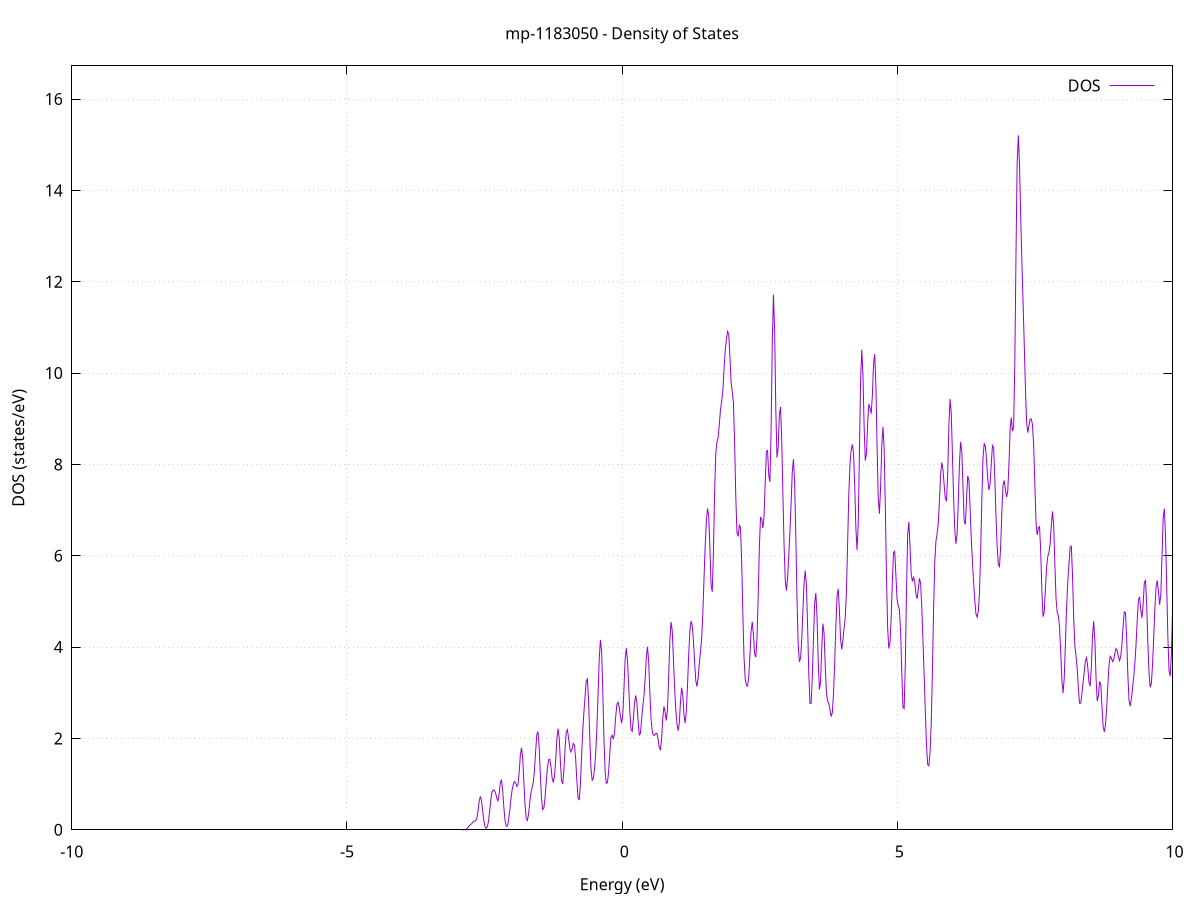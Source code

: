 set title 'mp-1183050 - Density of States'
set xlabel 'Energy (eV)'
set ylabel 'DOS (states/eV)'
set grid
set xrange [-10:10]
set yrange [0:16.726]
set xzeroaxis lt -1
set terminal png size 800,600
set output 'mp-1183050_dos_gnuplot.png'
plot '-' using 1:2 with lines title 'DOS'
-29.060900 0.000000
-29.039500 0.000000
-29.018100 0.000000
-28.996700 0.000000
-28.975300 0.000000
-28.953900 0.000000
-28.932500 0.000000
-28.911100 0.000000
-28.889700 0.000000
-28.868400 0.000000
-28.847000 0.000000
-28.825600 0.000000
-28.804200 0.000000
-28.782800 0.000000
-28.761400 0.000000
-28.740000 0.000000
-28.718600 0.000000
-28.697200 0.000000
-28.675800 0.000000
-28.654400 0.000000
-28.633000 0.000000
-28.611600 0.000000
-28.590300 0.000000
-28.568900 0.000000
-28.547500 0.000000
-28.526100 0.000000
-28.504700 0.000000
-28.483300 0.000000
-28.461900 0.000000
-28.440500 0.000000
-28.419100 0.000000
-28.397700 0.000000
-28.376300 0.000000
-28.354900 0.000000
-28.333600 0.000000
-28.312200 0.000000
-28.290800 0.000000
-28.269400 0.000000
-28.248000 0.000000
-28.226600 0.000000
-28.205200 0.000000
-28.183800 0.000000
-28.162400 0.000000
-28.141000 0.000000
-28.119600 0.000000
-28.098200 0.000000
-28.076800 0.000000
-28.055500 0.000000
-28.034100 0.000000
-28.012700 0.000000
-27.991300 0.000000
-27.969900 0.000000
-27.948500 0.000000
-27.927100 0.000000
-27.905700 0.000000
-27.884300 0.000000
-27.862900 0.000000
-27.841500 0.000000
-27.820100 0.000000
-27.798700 0.000000
-27.777400 0.000000
-27.756000 0.000000
-27.734600 0.000000
-27.713200 0.000000
-27.691800 0.000000
-27.670400 0.000000
-27.649000 0.000000
-27.627600 0.000000
-27.606200 0.000000
-27.584800 0.000000
-27.563400 0.000000
-27.542000 0.000000
-27.520600 0.000000
-27.499300 0.000000
-27.477900 0.000000
-27.456500 0.000000
-27.435100 0.000000
-27.413700 0.000000
-27.392300 0.000000
-27.370900 0.000000
-27.349500 0.000000
-27.328100 0.000000
-27.306700 0.000000
-27.285300 0.000100
-27.263900 0.001200
-27.242500 0.014200
-27.221200 0.117200
-27.199800 0.677300
-27.178400 2.740600
-27.157000 7.769300
-27.135600 15.436100
-27.114200 21.499500
-27.092800 20.994800
-27.071400 14.374200
-27.050000 6.898900
-27.028600 2.320400
-27.007200 0.546800
-26.985800 0.090200
-26.964400 0.010400
-26.943100 0.000800
-26.921700 0.000000
-26.900300 0.000000
-26.878900 0.000000
-26.857500 0.000000
-26.836100 0.000000
-26.814700 0.000000
-26.793300 0.000000
-26.771900 0.000000
-26.750500 0.000000
-26.729100 0.000000
-26.707700 0.000000
-26.686400 0.000000
-26.665000 0.000000
-26.643600 0.000000
-26.622200 0.000000
-26.600800 0.000000
-26.579400 0.000000
-26.558000 0.000000
-26.536600 0.000000
-26.515200 0.000000
-26.493800 0.000000
-26.472400 0.000000
-26.451000 0.000000
-26.429600 0.000000
-26.408300 0.000000
-26.386900 0.000000
-26.365500 0.000000
-26.344100 0.000000
-26.322700 0.000000
-26.301300 0.000000
-26.279900 0.000000
-26.258500 0.000000
-26.237100 0.000000
-26.215700 0.000000
-26.194300 0.000000
-26.172900 0.000000
-26.151500 0.000000
-26.130200 0.000000
-26.108800 0.000000
-26.087400 0.000000
-26.066000 0.000000
-26.044600 0.000000
-26.023200 0.000000
-26.001800 0.000000
-25.980400 0.000000
-25.959000 0.000000
-25.937600 0.000000
-25.916200 0.000000
-25.894800 0.000000
-25.873400 0.000000
-25.852100 0.000000
-25.830700 0.000000
-25.809300 0.000000
-25.787900 0.000000
-25.766500 0.000000
-25.745100 0.000000
-25.723700 0.000000
-25.702300 0.000000
-25.680900 0.000000
-25.659500 0.000000
-25.638100 0.000000
-25.616700 0.000000
-25.595300 0.000000
-25.574000 0.000000
-25.552600 0.000000
-25.531200 0.000000
-25.509800 0.000000
-25.488400 0.000000
-25.467000 0.000000
-25.445600 0.000000
-25.424200 0.000000
-25.402800 0.000000
-25.381400 0.000000
-25.360000 0.000000
-25.338600 0.000000
-25.317200 0.000000
-25.295900 0.000000
-25.274500 0.000000
-25.253100 0.000000
-25.231700 0.000000
-25.210300 0.000000
-25.188900 0.000000
-25.167500 0.000000
-25.146100 0.000000
-25.124700 0.000000
-25.103300 0.000000
-25.081900 0.000000
-25.060500 0.000000
-25.039200 0.000000
-25.017800 0.000000
-24.996400 0.000000
-24.975000 0.000000
-24.953600 0.000000
-24.932200 0.000000
-24.910800 0.000000
-24.889400 0.000000
-24.868000 0.000000
-24.846600 0.000000
-24.825200 0.000000
-24.803800 0.000000
-24.782400 0.000000
-24.761100 0.000000
-24.739700 0.000000
-24.718300 0.000000
-24.696900 0.000000
-24.675500 0.000000
-24.654100 0.000000
-24.632700 0.000000
-24.611300 0.000000
-24.589900 0.000000
-24.568500 0.000000
-24.547100 0.000000
-24.525700 0.000000
-24.504300 0.000000
-24.483000 0.000000
-24.461600 0.000000
-24.440200 0.000000
-24.418800 0.000000
-24.397400 0.000000
-24.376000 0.000000
-24.354600 0.000000
-24.333200 0.000000
-24.311800 0.000000
-24.290400 0.000000
-24.269000 0.000000
-24.247600 0.000000
-24.226200 0.000000
-24.204900 0.000000
-24.183500 0.000000
-24.162100 0.000000
-24.140700 0.000000
-24.119300 0.000000
-24.097900 0.000000
-24.076500 0.000000
-24.055100 0.000000
-24.033700 0.000000
-24.012300 0.000000
-23.990900 0.000000
-23.969500 0.000000
-23.948100 0.000000
-23.926800 0.000000
-23.905400 0.000000
-23.884000 0.000000
-23.862600 0.000000
-23.841200 0.000000
-23.819800 0.000000
-23.798400 0.000000
-23.777000 0.000000
-23.755600 0.000000
-23.734200 0.000000
-23.712800 0.000000
-23.691400 0.000000
-23.670000 0.000000
-23.648700 0.000000
-23.627300 0.000000
-23.605900 0.000000
-23.584500 0.000000
-23.563100 0.000000
-23.541700 0.000000
-23.520300 0.000000
-23.498900 0.000000
-23.477500 0.000000
-23.456100 0.000000
-23.434700 0.000000
-23.413300 0.000000
-23.392000 0.000000
-23.370600 0.000000
-23.349200 0.000000
-23.327800 0.000000
-23.306400 0.000000
-23.285000 0.000000
-23.263600 0.000000
-23.242200 0.000000
-23.220800 0.000000
-23.199400 0.000000
-23.178000 0.000000
-23.156600 0.000000
-23.135200 0.000000
-23.113900 0.000000
-23.092500 0.000000
-23.071100 0.000000
-23.049700 0.000000
-23.028300 0.000000
-23.006900 0.000000
-22.985500 0.000000
-22.964100 0.000000
-22.942700 0.000000
-22.921300 0.000000
-22.899900 0.000000
-22.878500 0.000000
-22.857100 0.000000
-22.835800 0.000000
-22.814400 0.000000
-22.793000 0.000000
-22.771600 0.000000
-22.750200 0.000000
-22.728800 0.000000
-22.707400 0.000000
-22.686000 0.000000
-22.664600 0.000000
-22.643200 0.000000
-22.621800 0.000000
-22.600400 0.000000
-22.579000 0.000000
-22.557700 0.000000
-22.536300 0.000000
-22.514900 0.000000
-22.493500 0.000000
-22.472100 0.000000
-22.450700 0.000000
-22.429300 0.000000
-22.407900 0.000000
-22.386500 0.000000
-22.365100 0.000000
-22.343700 0.000000
-22.322300 0.000000
-22.300900 0.000000
-22.279600 0.000000
-22.258200 0.000000
-22.236800 0.000000
-22.215400 0.000000
-22.194000 0.000100
-22.172600 0.001400
-22.151200 0.016300
-22.129800 0.141100
-22.108400 0.884900
-22.087000 4.053600
-22.065600 13.699100
-22.044200 34.660900
-22.022800 67.172300
-22.001500 103.187300
-21.980100 131.180600
-21.958700 142.873800
-21.937300 133.516900
-21.915900 103.470300
-21.894500 63.480200
-21.873100 29.662700
-21.851700 10.282900
-21.830300 2.600600
-21.808900 0.474600
-21.787500 0.062100
-21.766100 0.005800
-21.744800 0.000400
-21.723400 0.000000
-21.702000 0.000000
-21.680600 0.000000
-21.659200 0.000000
-21.637800 0.000000
-21.616400 0.000000
-21.595000 0.000000
-21.573600 0.000000
-21.552200 0.000000
-21.530800 0.000000
-21.509400 0.000000
-21.488000 0.000000
-21.466700 0.000000
-21.445300 0.000000
-21.423900 0.000000
-21.402500 0.000000
-21.381100 0.000000
-21.359700 0.000000
-21.338300 0.000000
-21.316900 0.000000
-21.295500 0.000000
-21.274100 0.000000
-21.252700 0.000000
-21.231300 0.000000
-21.209900 0.000000
-21.188600 0.000000
-21.167200 0.000000
-21.145800 0.000000
-21.124400 0.000000
-21.103000 0.000000
-21.081600 0.000000
-21.060200 0.000000
-21.038800 0.000000
-21.017400 0.000000
-20.996000 0.000000
-20.974600 0.000000
-20.953200 0.000000
-20.931800 0.000000
-20.910500 0.000000
-20.889100 0.000000
-20.867700 0.000000
-20.846300 0.000000
-20.824900 0.000000
-20.803500 0.000000
-20.782100 0.000000
-20.760700 0.000000
-20.739300 0.000000
-20.717900 0.000000
-20.696500 0.000000
-20.675100 0.000000
-20.653700 0.000000
-20.632400 0.000000
-20.611000 0.000000
-20.589600 0.000000
-20.568200 0.000000
-20.546800 0.000000
-20.525400 0.000000
-20.504000 0.000000
-20.482600 0.000000
-20.461200 0.000000
-20.439800 0.000000
-20.418400 0.000000
-20.397000 0.000000
-20.375600 0.000000
-20.354300 0.000000
-20.332900 0.000000
-20.311500 0.000000
-20.290100 0.000000
-20.268700 0.000000
-20.247300 0.000000
-20.225900 0.000000
-20.204500 0.000000
-20.183100 0.000000
-20.161700 0.000000
-20.140300 0.000000
-20.118900 0.000000
-20.097500 0.000000
-20.076200 0.000000
-20.054800 0.000000
-20.033400 0.000000
-20.012000 0.000000
-19.990600 0.000000
-19.969200 0.000000
-19.947800 0.000000
-19.926400 0.000000
-19.905000 0.000000
-19.883600 0.000000
-19.862200 0.000000
-19.840800 0.000000
-19.819500 0.000000
-19.798100 0.000000
-19.776700 0.000000
-19.755300 0.000000
-19.733900 0.000000
-19.712500 0.000000
-19.691100 0.000000
-19.669700 0.000000
-19.648300 0.000000
-19.626900 0.000000
-19.605500 0.000000
-19.584100 0.000000
-19.562700 0.000000
-19.541400 0.000000
-19.520000 0.000000
-19.498600 0.000000
-19.477200 0.000000
-19.455800 0.000000
-19.434400 0.000000
-19.413000 0.000000
-19.391600 0.000000
-19.370200 0.000000
-19.348800 0.000000
-19.327400 0.000000
-19.306000 0.000000
-19.284600 0.000000
-19.263300 0.000000
-19.241900 0.000000
-19.220500 0.000000
-19.199100 0.000000
-19.177700 0.000000
-19.156300 0.000000
-19.134900 0.000000
-19.113500 0.000000
-19.092100 0.000000
-19.070700 0.000000
-19.049300 0.000000
-19.027900 0.000000
-19.006500 0.000000
-18.985200 0.000000
-18.963800 0.000000
-18.942400 0.000000
-18.921000 0.000000
-18.899600 0.000000
-18.878200 0.000000
-18.856800 0.000000
-18.835400 0.000000
-18.814000 0.000000
-18.792600 0.000000
-18.771200 0.000000
-18.749800 0.000000
-18.728400 0.000000
-18.707100 0.000000
-18.685700 0.000000
-18.664300 0.000000
-18.642900 0.000000
-18.621500 0.000000
-18.600100 0.000000
-18.578700 0.000000
-18.557300 0.000000
-18.535900 0.000000
-18.514500 0.000000
-18.493100 0.000000
-18.471700 0.000000
-18.450300 0.000000
-18.429000 0.000000
-18.407600 0.000000
-18.386200 0.000000
-18.364800 0.000000
-18.343400 0.000000
-18.322000 0.000000
-18.300600 0.000000
-18.279200 0.000000
-18.257800 0.000000
-18.236400 0.000000
-18.215000 0.000000
-18.193600 0.000000
-18.172300 0.000000
-18.150900 0.000000
-18.129500 0.000000
-18.108100 0.000000
-18.086700 0.000000
-18.065300 0.000000
-18.043900 0.000000
-18.022500 0.000000
-18.001100 0.000000
-17.979700 0.000000
-17.958300 0.000000
-17.936900 0.000000
-17.915500 0.000000
-17.894200 0.000000
-17.872800 0.000000
-17.851400 0.000000
-17.830000 0.000000
-17.808600 0.000000
-17.787200 0.000000
-17.765800 0.000000
-17.744400 0.000000
-17.723000 0.000000
-17.701600 0.000000
-17.680200 0.000000
-17.658800 0.000000
-17.637400 0.000000
-17.616100 0.000000
-17.594700 0.000000
-17.573300 0.000000
-17.551900 0.000000
-17.530500 0.000000
-17.509100 0.000000
-17.487700 0.000000
-17.466300 0.000000
-17.444900 0.000000
-17.423500 0.000000
-17.402100 0.000000
-17.380700 0.000000
-17.359300 0.000000
-17.338000 0.000000
-17.316600 0.000000
-17.295200 0.000000
-17.273800 0.000000
-17.252400 0.000000
-17.231000 0.000000
-17.209600 0.000000
-17.188200 0.000000
-17.166800 0.000000
-17.145400 0.000000
-17.124000 0.000000
-17.102600 0.000000
-17.081200 0.000000
-17.059900 0.000000
-17.038500 0.000000
-17.017100 0.000000
-16.995700 0.000000
-16.974300 0.000000
-16.952900 0.000000
-16.931500 0.000000
-16.910100 0.000000
-16.888700 0.000000
-16.867300 0.000000
-16.845900 0.000000
-16.824500 0.000000
-16.803100 0.000000
-16.781800 0.000000
-16.760400 0.000000
-16.739000 0.000000
-16.717600 0.000000
-16.696200 0.000000
-16.674800 0.000000
-16.653400 0.000000
-16.632000 0.000000
-16.610600 0.000000
-16.589200 0.000000
-16.567800 0.000000
-16.546400 0.000000
-16.525100 0.000000
-16.503700 0.000000
-16.482300 0.000000
-16.460900 0.000000
-16.439500 0.000000
-16.418100 0.000000
-16.396700 0.000000
-16.375300 0.000000
-16.353900 0.000000
-16.332500 0.000000
-16.311100 0.000000
-16.289700 0.000000
-16.268300 0.000000
-16.247000 0.000000
-16.225600 0.000000
-16.204200 0.000000
-16.182800 0.000000
-16.161400 0.000000
-16.140000 0.000000
-16.118600 0.000000
-16.097200 0.000000
-16.075800 0.000000
-16.054400 0.000000
-16.033000 0.000000
-16.011600 0.000000
-15.990200 0.000000
-15.968900 0.000000
-15.947500 0.000000
-15.926100 0.000000
-15.904700 0.000000
-15.883300 0.000000
-15.861900 0.000000
-15.840500 0.000000
-15.819100 0.000000
-15.797700 0.000000
-15.776300 0.000000
-15.754900 0.000000
-15.733500 0.000000
-15.712100 0.000000
-15.690800 0.000000
-15.669400 0.000000
-15.648000 0.000000
-15.626600 0.000000
-15.605200 0.000000
-15.583800 0.000000
-15.562400 0.000000
-15.541000 0.000000
-15.519600 0.000000
-15.498200 0.000000
-15.476800 0.000000
-15.455400 0.000000
-15.434000 0.000000
-15.412700 0.000000
-15.391300 0.000000
-15.369900 0.000000
-15.348500 0.000000
-15.327100 0.000000
-15.305700 0.000000
-15.284300 0.000000
-15.262900 0.000000
-15.241500 0.000000
-15.220100 0.000000
-15.198700 0.000000
-15.177300 0.000000
-15.155900 0.000000
-15.134600 0.000000
-15.113200 0.000000
-15.091800 0.000000
-15.070400 0.000000
-15.049000 0.000000
-15.027600 0.000000
-15.006200 0.000000
-14.984800 0.000000
-14.963400 0.000000
-14.942000 0.000000
-14.920600 0.000000
-14.899200 0.000000
-14.877900 0.000000
-14.856500 0.000000
-14.835100 0.000000
-14.813700 0.000000
-14.792300 0.000000
-14.770900 0.000000
-14.749500 0.000000
-14.728100 0.000000
-14.706700 0.000000
-14.685300 0.000000
-14.663900 0.000000
-14.642500 0.000000
-14.621100 0.000000
-14.599800 0.000000
-14.578400 0.000000
-14.557000 0.000000
-14.535600 0.000000
-14.514200 0.000000
-14.492800 0.000000
-14.471400 0.000000
-14.450000 0.000000
-14.428600 0.000000
-14.407200 0.000000
-14.385800 0.000000
-14.364400 0.000000
-14.343000 0.000000
-14.321700 0.000000
-14.300300 0.000000
-14.278900 0.000000
-14.257500 0.000000
-14.236100 0.000000
-14.214700 0.000000
-14.193300 0.000000
-14.171900 0.000000
-14.150500 0.000000
-14.129100 0.000000
-14.107700 0.000000
-14.086300 0.000000
-14.064900 0.000000
-14.043600 0.000000
-14.022200 0.000000
-14.000800 0.000000
-13.979400 0.000000
-13.958000 0.000000
-13.936600 0.000000
-13.915200 0.000000
-13.893800 0.000000
-13.872400 0.000000
-13.851000 0.000000
-13.829600 0.000000
-13.808200 0.000000
-13.786800 0.000000
-13.765500 0.000000
-13.744100 0.000000
-13.722700 0.000000
-13.701300 0.000000
-13.679900 0.000000
-13.658500 0.000000
-13.637100 0.000000
-13.615700 0.000000
-13.594300 0.000000
-13.572900 0.000000
-13.551500 0.000000
-13.530100 0.000000
-13.508700 0.000000
-13.487400 0.000000
-13.466000 0.000000
-13.444600 0.000000
-13.423200 0.000000
-13.401800 0.000000
-13.380400 0.000000
-13.359000 0.000000
-13.337600 0.000000
-13.316200 0.000000
-13.294800 0.000000
-13.273400 0.000000
-13.252000 0.000000
-13.230700 0.000000
-13.209300 0.000000
-13.187900 0.000000
-13.166500 0.000000
-13.145100 0.000000
-13.123700 0.000000
-13.102300 0.000000
-13.080900 0.000000
-13.059500 0.000000
-13.038100 0.000000
-13.016700 0.000000
-12.995300 0.000000
-12.973900 0.000000
-12.952600 0.000000
-12.931200 0.000000
-12.909800 0.000000
-12.888400 0.000000
-12.867000 0.000000
-12.845600 0.000000
-12.824200 0.000000
-12.802800 0.000000
-12.781400 0.000000
-12.760000 0.000000
-12.738600 0.000000
-12.717200 0.000000
-12.695800 0.000000
-12.674500 0.000000
-12.653100 0.000000
-12.631700 0.000000
-12.610300 0.000000
-12.588900 0.000900
-12.567500 0.012600
-12.546100 0.118500
-12.524700 0.790800
-12.503300 3.742600
-12.481900 12.599100
-12.460500 30.256300
-12.439100 51.987900
-12.417700 64.092200
-12.396400 56.820700
-12.375000 36.276800
-12.353600 16.685300
-12.332200 5.524300
-12.310800 1.314100
-12.289400 0.224000
-12.268000 0.027300
-12.246600 0.002400
-12.225200 0.000100
-12.203800 0.000000
-12.182400 0.000000
-12.161000 0.000000
-12.139600 0.000000
-12.118300 0.000000
-12.096900 0.000000
-12.075500 0.000000
-12.054100 0.000000
-12.032700 0.000000
-12.011300 0.000000
-11.989900 0.000000
-11.968500 0.000000
-11.947100 0.000000
-11.925700 0.000000
-11.904300 0.000000
-11.882900 0.000000
-11.861500 0.000000
-11.840200 0.000000
-11.818800 0.000000
-11.797400 0.000000
-11.776000 0.000000
-11.754600 0.000000
-11.733200 0.000000
-11.711800 0.000000
-11.690400 0.000000
-11.669000 0.000000
-11.647600 0.000000
-11.626200 0.000000
-11.604800 0.000000
-11.583500 0.000000
-11.562100 0.000000
-11.540700 0.000000
-11.519300 0.000000
-11.497900 0.000000
-11.476500 0.000000
-11.455100 0.000000
-11.433700 0.000000
-11.412300 0.000000
-11.390900 0.000000
-11.369500 0.000000
-11.348100 0.000000
-11.326700 0.000000
-11.305400 0.000000
-11.284000 0.000000
-11.262600 0.000000
-11.241200 0.000000
-11.219800 0.000000
-11.198400 0.000000
-11.177000 0.000000
-11.155600 0.000000
-11.134200 0.000000
-11.112800 0.000000
-11.091400 0.000000
-11.070000 0.000000
-11.048600 0.000000
-11.027300 0.000000
-11.005900 0.000000
-10.984500 0.000000
-10.963100 0.000000
-10.941700 0.000000
-10.920300 0.000000
-10.898900 0.000000
-10.877500 0.000000
-10.856100 0.000000
-10.834700 0.000000
-10.813300 0.000000
-10.791900 0.000000
-10.770500 0.000000
-10.749200 0.000000
-10.727800 0.000000
-10.706400 0.000000
-10.685000 0.000000
-10.663600 0.000000
-10.642200 0.000000
-10.620800 0.000000
-10.599400 0.000000
-10.578000 0.000000
-10.556600 0.000000
-10.535200 0.000000
-10.513800 0.000000
-10.492400 0.000000
-10.471100 0.000000
-10.449700 0.000000
-10.428300 0.000000
-10.406900 0.000000
-10.385500 0.000000
-10.364100 0.000000
-10.342700 0.000000
-10.321300 0.000000
-10.299900 0.000000
-10.278500 0.000000
-10.257100 0.000000
-10.235700 0.000000
-10.214300 0.000000
-10.193000 0.000000
-10.171600 0.000000
-10.150200 0.000000
-10.128800 0.000000
-10.107400 0.000000
-10.086000 0.000000
-10.064600 0.000000
-10.043200 0.000000
-10.021800 0.000000
-10.000400 0.000000
-9.979000 0.000000
-9.957600 0.000000
-9.936300 0.000000
-9.914900 0.000000
-9.893500 0.000000
-9.872100 0.000000
-9.850700 0.000000
-9.829300 0.000000
-9.807900 0.000000
-9.786500 0.000000
-9.765100 0.000000
-9.743700 0.000000
-9.722300 0.000000
-9.700900 0.000000
-9.679500 0.000000
-9.658200 0.000000
-9.636800 0.000000
-9.615400 0.000000
-9.594000 0.000000
-9.572600 0.000000
-9.551200 0.000000
-9.529800 0.000000
-9.508400 0.000000
-9.487000 0.000000
-9.465600 0.000000
-9.444200 0.000000
-9.422800 0.000000
-9.401400 0.000000
-9.380100 0.000000
-9.358700 0.000000
-9.337300 0.000000
-9.315900 0.000000
-9.294500 0.000000
-9.273100 0.000000
-9.251700 0.000000
-9.230300 0.000000
-9.208900 0.000000
-9.187500 0.000000
-9.166100 0.000000
-9.144700 0.000000
-9.123300 0.000000
-9.102000 0.000000
-9.080600 0.000000
-9.059200 0.000000
-9.037800 0.000000
-9.016400 0.000000
-8.995000 0.000000
-8.973600 0.000000
-8.952200 0.000000
-8.930800 0.000000
-8.909400 0.000000
-8.888000 0.000000
-8.866600 0.000000
-8.845200 0.000000
-8.823900 0.000000
-8.802500 0.000000
-8.781100 0.000000
-8.759700 0.000000
-8.738300 0.000000
-8.716900 0.000000
-8.695500 0.000000
-8.674100 0.000000
-8.652700 0.000000
-8.631300 0.000000
-8.609900 0.000000
-8.588500 0.000000
-8.567100 0.000000
-8.545800 0.000000
-8.524400 0.000000
-8.503000 0.000000
-8.481600 0.000000
-8.460200 0.000000
-8.438800 0.000000
-8.417400 0.000000
-8.396000 0.000000
-8.374600 0.000000
-8.353200 0.000000
-8.331800 0.000000
-8.310400 0.000000
-8.289100 0.000000
-8.267700 0.000000
-8.246300 0.000000
-8.224900 0.000000
-8.203500 0.000000
-8.182100 0.000000
-8.160700 0.000000
-8.139300 0.000000
-8.117900 0.000000
-8.096500 0.000000
-8.075100 0.000000
-8.053700 0.000000
-8.032300 0.000000
-8.011000 0.000000
-7.989600 0.000000
-7.968200 0.000000
-7.946800 0.000000
-7.925400 0.000000
-7.904000 0.000000
-7.882600 0.000000
-7.861200 0.000000
-7.839800 0.000000
-7.818400 0.000000
-7.797000 0.000000
-7.775600 0.000000
-7.754200 0.000000
-7.732900 0.000000
-7.711500 0.000000
-7.690100 0.000000
-7.668700 0.000000
-7.647300 0.000000
-7.625900 0.000000
-7.604500 0.000000
-7.583100 0.000000
-7.561700 0.000000
-7.540300 0.000000
-7.518900 0.000000
-7.497500 0.000000
-7.476100 0.000000
-7.454800 0.000000
-7.433400 0.000000
-7.412000 0.000000
-7.390600 0.000000
-7.369200 0.000000
-7.347800 0.000000
-7.326400 0.000000
-7.305000 0.000000
-7.283600 0.000000
-7.262200 0.000000
-7.240800 0.000000
-7.219400 0.000000
-7.198000 0.000000
-7.176700 0.000000
-7.155300 0.000000
-7.133900 0.000000
-7.112500 0.000000
-7.091100 0.000000
-7.069700 0.000000
-7.048300 0.000000
-7.026900 0.000000
-7.005500 0.000000
-6.984100 0.000000
-6.962700 0.000000
-6.941300 0.000000
-6.919900 0.000000
-6.898600 0.000000
-6.877200 0.000000
-6.855800 0.000000
-6.834400 0.000000
-6.813000 0.000000
-6.791600 0.000000
-6.770200 0.000000
-6.748800 0.000000
-6.727400 0.000000
-6.706000 0.000000
-6.684600 0.000000
-6.663200 0.000000
-6.641900 0.000000
-6.620500 0.000000
-6.599100 0.000000
-6.577700 0.000000
-6.556300 0.000000
-6.534900 0.000000
-6.513500 0.000000
-6.492100 0.000000
-6.470700 0.000000
-6.449300 0.000000
-6.427900 0.000000
-6.406500 0.000000
-6.385100 0.000000
-6.363800 0.000000
-6.342400 0.000000
-6.321000 0.000000
-6.299600 0.000000
-6.278200 0.000000
-6.256800 0.000000
-6.235400 0.000000
-6.214000 0.000000
-6.192600 0.000000
-6.171200 0.000000
-6.149800 0.000000
-6.128400 0.000000
-6.107000 0.000000
-6.085700 0.000000
-6.064300 0.000000
-6.042900 0.000000
-6.021500 0.000000
-6.000100 0.000000
-5.978700 0.000000
-5.957300 0.000000
-5.935900 0.000000
-5.914500 0.000000
-5.893100 0.000000
-5.871700 0.000000
-5.850300 0.000000
-5.828900 0.000000
-5.807600 0.000000
-5.786200 0.000000
-5.764800 0.000000
-5.743400 0.000000
-5.722000 0.000000
-5.700600 0.000000
-5.679200 0.000000
-5.657800 0.000000
-5.636400 0.000000
-5.615000 0.000000
-5.593600 0.000000
-5.572200 0.000000
-5.550800 0.000000
-5.529500 0.000000
-5.508100 0.000000
-5.486700 0.000000
-5.465300 0.000000
-5.443900 0.000000
-5.422500 0.000000
-5.401100 0.000000
-5.379700 0.000000
-5.358300 0.000000
-5.336900 0.000000
-5.315500 0.000000
-5.294100 0.000000
-5.272700 0.000000
-5.251400 0.000000
-5.230000 0.000000
-5.208600 0.000000
-5.187200 0.000000
-5.165800 0.000000
-5.144400 0.000000
-5.123000 0.000000
-5.101600 0.000000
-5.080200 0.000000
-5.058800 0.000000
-5.037400 0.000000
-5.016000 0.000000
-4.994700 0.000000
-4.973300 0.000000
-4.951900 0.000000
-4.930500 0.000000
-4.909100 0.000000
-4.887700 0.000000
-4.866300 0.000000
-4.844900 0.000000
-4.823500 0.000000
-4.802100 0.000000
-4.780700 0.000000
-4.759300 0.000000
-4.737900 0.000000
-4.716600 0.000000
-4.695200 0.000000
-4.673800 0.000000
-4.652400 0.000000
-4.631000 0.000000
-4.609600 0.000000
-4.588200 0.000000
-4.566800 0.000000
-4.545400 0.000000
-4.524000 0.000000
-4.502600 0.000000
-4.481200 0.000000
-4.459800 0.000000
-4.438500 0.000000
-4.417100 0.000000
-4.395700 0.000000
-4.374300 0.000000
-4.352900 0.000000
-4.331500 0.000000
-4.310100 0.000000
-4.288700 0.000000
-4.267300 0.000000
-4.245900 0.000000
-4.224500 0.000000
-4.203100 0.000000
-4.181700 0.000000
-4.160400 0.000000
-4.139000 0.000000
-4.117600 0.000000
-4.096200 0.000000
-4.074800 0.000000
-4.053400 0.000000
-4.032000 0.000000
-4.010600 0.000000
-3.989200 0.000000
-3.967800 0.000000
-3.946400 0.000000
-3.925000 0.000000
-3.903600 0.000000
-3.882300 0.000000
-3.860900 0.000000
-3.839500 0.000000
-3.818100 0.000000
-3.796700 0.000000
-3.775300 0.000000
-3.753900 0.000000
-3.732500 0.000000
-3.711100 0.000000
-3.689700 0.000000
-3.668300 0.000000
-3.646900 0.000000
-3.625500 0.000000
-3.604200 0.000000
-3.582800 0.000000
-3.561400 0.000000
-3.540000 0.000000
-3.518600 0.000000
-3.497200 0.000000
-3.475800 0.000000
-3.454400 0.000000
-3.433000 0.000000
-3.411600 0.000000
-3.390200 0.000000
-3.368800 0.000000
-3.347500 0.000000
-3.326100 0.000000
-3.304700 0.000000
-3.283300 0.000000
-3.261900 0.000000
-3.240500 0.000000
-3.219100 0.000000
-3.197700 0.000000
-3.176300 0.000000
-3.154900 0.000000
-3.133500 0.000000
-3.112100 0.000000
-3.090700 0.000000
-3.069400 0.000000
-3.048000 0.000000
-3.026600 0.000000
-3.005200 0.000000
-2.983800 0.000000
-2.962400 0.000000
-2.941000 0.000000
-2.919600 0.000000
-2.898200 0.000100
-2.876800 0.000600
-2.855400 0.003500
-2.834000 0.013300
-2.812600 0.035600
-2.791300 0.068100
-2.769900 0.097400
-2.748500 0.117500
-2.727100 0.142000
-2.705700 0.175000
-2.684300 0.193000
-2.662900 0.195400
-2.641500 0.244800
-2.620100 0.400800
-2.598700 0.613300
-2.577300 0.729600
-2.555900 0.645500
-2.534500 0.419700
-2.513200 0.199200
-2.491800 0.070500
-2.470400 0.030900
-2.449000 0.064500
-2.427600 0.190000
-2.406200 0.417800
-2.384800 0.671900
-2.363400 0.830400
-2.342000 0.871300
-2.320600 0.860700
-2.299200 0.803900
-2.277800 0.689200
-2.256400 0.634600
-2.235100 0.777200
-2.213700 1.024900
-2.192300 1.098600
-2.170900 0.868400
-2.149500 0.496000
-2.128100 0.206700
-2.106700 0.077900
-2.085300 0.083000
-2.063900 0.201800
-2.042500 0.418800
-2.021100 0.668700
-1.999700 0.868100
-1.978300 0.994300
-1.957000 1.054000
-1.935600 1.025800
-1.914200 0.950900
-1.892800 0.989300
-1.871400 1.253500
-1.850000 1.624100
-1.828600 1.799800
-1.807200 1.573900
-1.785800 1.052200
-1.764400 0.538400
-1.743000 0.246700
-1.721600 0.203700
-1.700300 0.348500
-1.678900 0.592800
-1.657500 0.810700
-1.636100 0.927200
-1.614700 1.035700
-1.593300 1.295100
-1.571900 1.710800
-1.550500 2.085700
-1.529100 2.152100
-1.507700 1.797300
-1.486300 1.199500
-1.464900 0.682000
-1.443500 0.441100
-1.422200 0.475600
-1.400800 0.706500
-1.379400 1.039200
-1.358000 1.350100
-1.336600 1.534500
-1.315200 1.542100
-1.293800 1.374200
-1.272400 1.141400
-1.251000 1.033000
-1.229600 1.160900
-1.208200 1.518100
-1.186800 1.969400
-1.165400 2.215600
-1.144100 2.018100
-1.122700 1.510500
-1.101300 1.081200
-1.079900 1.005400
-1.058500 1.300700
-1.037100 1.780400
-1.015700 2.145400
-0.994300 2.192500
-0.972900 1.997100
-0.951500 1.786100
-0.930100 1.706300
-0.908700 1.775400
-0.887300 1.890400
-0.866000 1.855400
-0.844600 1.553600
-0.823200 1.087600
-0.801800 0.708100
-0.780400 0.649000
-0.759000 0.990800
-0.737600 1.589100
-0.716200 2.164300
-0.694800 2.572900
-0.673400 2.924600
-0.652000 3.262500
-0.630600 3.303000
-0.609200 2.803400
-0.587900 1.995500
-0.566500 1.346900
-0.545100 1.084200
-0.523700 1.127300
-0.502300 1.327100
-0.480900 1.661300
-0.459500 2.204800
-0.438100 2.951700
-0.416700 3.717500
-0.395300 4.157100
-0.373900 3.930200
-0.352500 3.050400
-0.331100 1.998200
-0.309800 1.284700
-0.288400 1.016100
-0.267000 1.033100
-0.245600 1.268900
-0.224200 1.686300
-0.202800 2.030700
-0.181400 2.069600
-0.160000 1.983600
-0.138600 2.119200
-0.117200 2.471000
-0.095800 2.745400
-0.074400 2.792400
-0.053100 2.679700
-0.031700 2.485100
-0.010300 2.336700
0.011100 2.499700
0.032500 3.076700
0.053900 3.728100
0.075300 3.975700
0.096700 3.708400
0.118100 3.164500
0.139500 2.594300
0.160900 2.199700
0.182300 2.154800
0.203700 2.434100
0.225000 2.783800
0.246400 2.940800
0.267800 2.781400
0.289200 2.391100
0.310600 2.076700
0.332000 2.109200
0.353400 2.411700
0.374800 2.698200
0.396200 2.922800
0.417600 3.288800
0.439000 3.775500
0.460400 4.004900
0.481800 3.690700
0.503100 3.020400
0.524500 2.442500
0.545900 2.162800
0.567300 2.073600
0.588700 2.067100
0.610100 2.108000
0.631500 2.112000
0.652900 1.993500
0.674300 1.802000
0.695700 1.741100
0.717100 1.997400
0.738500 2.451900
0.759900 2.699700
0.781200 2.564200
0.802600 2.393700
0.824000 2.642400
0.845400 3.356500
0.866800 4.149700
0.888200 4.550600
0.909600 4.366900
0.931000 3.777300
0.952400 3.130200
0.973800 2.645300
0.995200 2.322700
1.016600 2.168100
1.038000 2.328100
1.059300 2.783800
1.080700 3.110900
1.102100 2.942100
1.123500 2.510900
1.144900 2.335400
1.166300 2.601100
1.187700 3.164200
1.209100 3.821300
1.230500 4.349500
1.251900 4.569600
1.273300 4.473400
1.294700 4.148100
1.316100 3.687200
1.337400 3.274800
1.358800 3.136000
1.380200 3.316500
1.401600 3.632000
1.423000 3.894200
1.444400 4.182800
1.465800 4.724100
1.487200 5.486800
1.508600 6.210900
1.530000 6.749300
1.551400 7.034800
1.572800 6.883400
1.594200 6.193000
1.615500 5.370100
1.636900 5.209800
1.658300 6.061200
1.679700 7.356500
1.701100 8.239900
1.722500 8.492100
1.743900 8.580400
1.765300 8.870900
1.786700 9.198800
1.808100 9.377200
1.829500 9.617300
1.850900 10.065500
1.872200 10.482100
1.893600 10.731900
1.915000 10.911700
1.936400 10.855200
1.957800 10.358000
1.979200 9.797200
2.000600 9.590300
2.022000 9.349000
2.043400 8.495900
2.064800 7.295200
2.086200 6.507700
2.107600 6.422600
2.129000 6.669500
2.150300 6.620200
2.171700 5.884000
2.193100 4.717500
2.214500 3.764000
2.235900 3.311800
2.257300 3.166100
2.278700 3.148000
2.300100 3.334200
2.321500 3.805500
2.342900 4.351400
2.364300 4.551200
2.385700 4.261600
2.407100 3.856700
2.428400 3.780400
2.449800 4.184000
2.471200 5.064300
2.492600 6.157400
2.514000 6.835800
2.535400 6.809500
2.556800 6.603800
2.578200 6.864600
2.599600 7.608500
2.621000 8.283200
2.642400 8.304200
2.663800 7.759100
2.685200 7.616700
2.706500 8.749500
2.727900 10.663200
2.749300 11.716100
2.770700 10.943100
2.792100 9.211700
2.813500 8.148100
2.834900 8.356000
2.856300 9.078400
2.877700 9.257400
2.899100 8.549200
2.920500 7.370300
2.941900 6.250400
2.963300 5.480900
2.984600 5.236000
3.006000 5.502700
3.027400 5.996300
3.048800 6.522400
3.070200 7.160300
3.091600 7.838600
3.113000 8.112800
3.134400 7.601500
3.155800 6.406600
3.177200 5.047800
3.198600 4.071400
3.220000 3.678400
3.241400 3.752400
3.262700 4.156100
3.284100 4.782700
3.305500 5.401700
3.326900 5.674900
3.348300 5.353900
3.369700 4.475000
3.391100 3.433400
3.412500 2.769800
3.433900 2.769400
3.455300 3.340900
3.476700 4.199600
3.498100 4.961200
3.519400 5.184300
3.540800 4.659600
3.562200 3.719000
3.583600 3.074700
3.605000 3.226700
3.626400 3.967500
3.647800 4.513700
3.669200 4.301200
3.690600 3.581600
3.712000 3.002200
3.733400 2.813500
3.754800 2.769400
3.776200 2.627000
3.797500 2.479500
3.818900 2.568000
3.840300 2.976800
3.861700 3.640500
3.883100 4.440400
3.904500 5.115000
3.925900 5.277300
3.947300 4.816700
3.968700 4.183700
3.990100 3.949700
4.011500 4.151900
4.032900 4.415800
4.054300 4.658600
4.075600 5.228500
4.097000 6.266500
4.118400 7.348700
4.139800 8.012000
4.161200 8.302600
4.182600 8.434800
4.204000 8.258700
4.225400 7.559500
4.246800 6.613800
4.268200 6.128000
4.289600 6.697200
4.311000 8.218300
4.332400 9.816900
4.353700 10.513900
4.375100 9.988600
4.396500 8.838400
4.417900 8.084400
4.439300 8.233400
4.460700 8.896800
4.482100 9.322100
4.503500 9.234100
4.524900 9.112700
4.546300 9.498500
4.567700 10.187300
4.589100 10.414100
4.610500 9.727000
4.631800 8.423500
4.653200 7.260400
4.674600 6.918800
4.696000 7.496300
4.717400 8.391300
4.738800 8.821400
4.760200 8.365100
4.781600 7.098700
4.803000 5.559800
4.824400 4.417600
4.845800 3.968200
4.867200 4.102000
4.888600 4.647400
4.909900 5.434900
4.931300 6.071000
4.952700 6.097200
4.974100 5.564700
4.995500 5.046700
5.016900 4.897800
5.038300 4.823600
5.059700 4.342600
5.081100 3.453300
5.102500 2.681600
5.123900 2.652100
5.145300 3.628100
5.166600 5.201500
5.188000 6.462800
5.209400 6.741400
5.230800 6.203100
5.252200 5.599400
5.273600 5.438200
5.295000 5.527300
5.316400 5.433800
5.337800 5.160900
5.359200 5.058700
5.380600 5.265000
5.402000 5.507400
5.423400 5.397900
5.444700 4.859800
5.466100 4.136100
5.487500 3.383600
5.508900 2.586800
5.530300 1.853000
5.551700 1.427700
5.573100 1.401700
5.594500 1.687300
5.615900 2.323500
5.637300 3.439800
5.658700 4.802400
5.680100 5.848600
5.701500 6.319900
5.722800 6.477600
5.744200 6.716600
5.765600 7.214600
5.787000 7.783800
5.808400 8.041900
5.829800 7.884100
5.851200 7.549700
5.872600 7.244200
5.894000 7.207900
5.915400 7.799900
5.936800 8.825900
5.958200 9.432400
5.979600 9.129900
6.000900 8.236900
6.022300 7.288300
6.043700 6.579900
6.065100 6.262700
6.086500 6.476500
6.107900 7.182300
6.129300 8.022700
6.150700 8.496300
6.172100 8.271700
6.193500 7.483800
6.214900 6.754900
6.236300 6.685800
6.257700 7.236900
6.279000 7.746500
6.300400 7.655200
6.321800 7.055300
6.343200 6.386300
6.364600 5.866900
6.386000 5.430000
6.407400 5.017300
6.428800 4.728800
6.450200 4.654700
6.471600 4.781700
6.493000 5.200100
6.514400 6.081300
6.535800 7.244600
6.557100 8.137400
6.578500 8.463700
6.599900 8.393400
6.621300 8.099900
6.642700 7.688400
6.664100 7.437300
6.685500 7.572600
6.706900 8.009300
6.728300 8.414000
6.749700 8.363200
6.771100 7.725600
6.792500 6.872100
6.813800 6.205300
6.835200 5.809800
6.856600 5.762000
6.878000 6.210400
6.899400 6.968600
6.920800 7.539400
6.942200 7.649500
6.963600 7.458400
6.985000 7.285000
7.006400 7.408600
7.027800 7.987300
7.049200 8.746100
7.070600 9.026200
7.091900 8.729800
7.113300 8.810500
7.134700 10.204700
7.156100 12.586600
7.177500 14.598800
7.198900 15.205800
7.220300 14.551400
7.241700 13.450600
7.263100 12.440800
7.284500 11.557400
7.305900 10.646100
7.327300 9.682700
7.348700 8.934200
7.370000 8.695800
7.391400 8.844900
7.412800 8.991900
7.434200 8.995900
7.455600 8.871100
7.477000 8.422000
7.498400 7.566900
7.519800 6.744000
7.541200 6.453700
7.562600 6.610500
7.584000 6.636300
7.605400 6.097000
7.626800 5.217600
7.648100 4.665200
7.669500 4.770000
7.690900 5.267500
7.712300 5.741500
7.733700 5.985300
7.755100 6.071100
7.776500 6.256900
7.797900 6.664500
7.819300 6.971800
7.840700 6.684600
7.862100 5.842600
7.883500 5.068300
7.904900 4.759900
7.926200 4.687400
7.947600 4.441600
7.969000 3.893900
7.990400 3.270200
8.011800 2.993900
8.033200 3.324500
8.054600 4.092100
8.076000 4.875900
8.097400 5.420900
8.118800 5.825600
8.140200 6.191500
8.161600 6.211600
8.183000 5.580700
8.204300 4.648700
8.225700 4.034900
8.247100 3.795500
8.268500 3.526200
8.289900 3.090500
8.311300 2.771100
8.332700 2.773700
8.354100 2.981500
8.375500 3.225000
8.396900 3.478900
8.418300 3.709900
8.439700 3.768400
8.461000 3.557400
8.482400 3.227800
8.503800 3.142700
8.525200 3.557300
8.546600 4.242700
8.568000 4.568200
8.589400 4.150100
8.610800 3.327100
8.632200 2.818200
8.653600 2.931800
8.675000 3.246000
8.696400 3.178400
8.717800 2.708800
8.739100 2.269300
8.760500 2.141900
8.781900 2.300800
8.803300 2.659400
8.824700 3.146400
8.846100 3.592700
8.867500 3.801000
8.888900 3.765500
8.910300 3.682200
8.931700 3.721500
8.953100 3.864900
8.974500 3.967500
8.995900 3.925800
9.017200 3.785200
9.038600 3.703000
9.060000 3.802200
9.081400 4.079400
9.102800 4.452300
9.124200 4.771100
9.145600 4.755300
9.167000 4.213700
9.188400 3.403700
9.209800 2.832800
9.231200 2.707600
9.252600 2.864200
9.274000 3.101300
9.295300 3.351900
9.316700 3.652300
9.338100 4.070000
9.359500 4.596500
9.380900 5.034900
9.402300 5.099600
9.423700 4.814200
9.445100 4.640700
9.466500 4.927800
9.487900 5.400500
9.509300 5.474700
9.530700 4.941600
9.552100 4.115000
9.573400 3.430800
9.594800 3.117900
9.616200 3.204800
9.637600 3.626400
9.659000 4.238300
9.680400 4.856600
9.701800 5.318500
9.723200 5.458000
9.744600 5.217000
9.766000 4.927000
9.787400 5.145400
9.808800 5.968700
9.830200 6.813000
9.851500 7.031100
9.872900 6.454500
9.894300 5.360300
9.915700 4.224300
9.937100 3.482600
9.958500 3.361700
9.979900 3.860900
10.001300 4.835900
10.022700 6.030100
10.044100 7.006200
10.065500 7.291300
10.086900 6.813300
10.108200 6.065100
10.129600 5.639300
10.151000 5.655200
10.172400 5.840200
10.193800 5.994800
10.215200 6.078500
10.236600 6.063600
10.258000 5.942500
10.279400 5.761900
10.300800 5.634900
10.322200 5.690100
10.343600 5.902400
10.365000 6.146300
10.386300 6.445600
10.407700 6.921200
10.429100 7.521800
10.450500 7.951100
10.471900 7.903900
10.493300 7.365000
10.514700 6.618700
10.536100 6.011800
10.557500 5.707600
10.578900 5.610000
10.600300 5.602900
10.621700 5.833900
10.643100 6.589300
10.664400 7.905500
10.685800 9.418800
10.707200 10.502900
10.728600 10.578100
10.750000 9.548500
10.771400 8.015600
10.792800 6.929000
10.814200 6.808800
10.835600 7.299600
10.857000 7.726300
10.878400 7.905600
10.899800 8.065100
10.921200 8.331200
10.942500 8.698400
10.963900 9.064300
10.985300 9.009100
11.006700 8.146800
11.028100 6.835900
11.049500 5.904300
11.070900 5.767900
11.092300 6.263000
11.113700 6.978500
11.135100 7.533700
11.156500 7.844100
11.177900 8.128300
11.199300 8.567700
11.220600 9.051700
11.242000 9.270900
11.263400 9.019800
11.284800 8.373700
11.306200 7.583700
11.327600 6.805000
11.349000 5.963000
11.370400 4.939500
11.391800 3.798000
11.413200 2.766400
11.434600 2.069900
11.456000 1.788100
11.477400 1.861900
11.498700 2.196300
11.520100 2.647500
11.541500 2.933200
11.562900 2.766900
11.584300 2.173600
11.605700 1.541900
11.627100 1.257200
11.648500 1.347700
11.669900 1.533900
11.691300 1.542300
11.712700 1.352200
11.734100 1.155300
11.755400 1.059900
11.776800 0.949800
11.798200 0.706500
11.819600 0.398700
11.841000 0.165000
11.862400 0.049400
11.883800 0.010700
11.905200 0.001700
11.926600 0.000200
11.948000 0.000000
11.969400 0.000000
11.990800 0.000000
12.012200 0.000000
12.033500 0.000000
12.054900 0.000000
12.076300 0.000000
12.097700 0.000000
12.119100 0.000000
12.140500 0.000000
12.161900 0.000000
12.183300 0.000000
12.204700 0.000000
12.226100 0.000000
12.247500 0.000000
12.268900 0.000000
12.290300 0.000000
12.311600 0.000000
12.333000 0.000000
12.354400 0.000000
12.375800 0.000000
12.397200 0.000000
12.418600 0.000000
12.440000 0.000000
12.461400 0.000000
12.482800 0.000000
12.504200 0.000000
12.525600 0.000000
12.547000 0.000000
12.568400 0.000000
12.589700 0.000000
12.611100 0.000000
12.632500 0.000000
12.653900 0.000000
12.675300 0.000000
12.696700 0.000000
12.718100 0.000000
12.739500 0.000000
12.760900 0.000000
12.782300 0.000000
12.803700 0.000000
12.825100 0.000000
12.846500 0.000000
12.867800 0.000000
12.889200 0.000000
12.910600 0.000000
12.932000 0.000000
12.953400 0.000000
12.974800 0.000000
12.996200 0.000000
13.017600 0.000000
13.039000 0.000000
13.060400 0.000000
13.081800 0.000000
13.103200 0.000000
13.124600 0.000000
13.145900 0.000000
13.167300 0.000000
13.188700 0.000000
13.210100 0.000000
13.231500 0.000000
13.252900 0.000000
13.274300 0.000000
13.295700 0.000000
13.317100 0.000000
13.338500 0.000000
13.359900 0.000000
13.381300 0.000000
13.402600 0.000000
13.424000 0.000000
13.445400 0.000000
13.466800 0.000000
13.488200 0.000000
13.509600 0.000000
13.531000 0.000000
13.552400 0.000000
13.573800 0.000000
13.595200 0.000000
13.616600 0.000000
13.638000 0.000000
13.659400 0.000000
13.680700 0.000000
13.702100 0.000000
13.723500 0.000000
e
